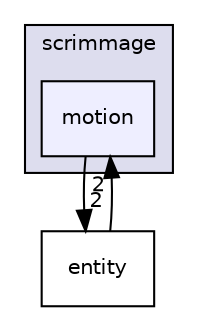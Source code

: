 digraph "/root/scrimmage/scrimmage/include/scrimmage/motion" {
  compound=true
  node [ fontsize="10", fontname="Helvetica"];
  edge [ labelfontsize="10", labelfontname="Helvetica"];
  subgraph clusterdir_ecf48bde53b2430882a9b9ec48e1b42d {
    graph [ bgcolor="#ddddee", pencolor="black", label="scrimmage" fontname="Helvetica", fontsize="10", URL="dir_ecf48bde53b2430882a9b9ec48e1b42d.html"]
  dir_225ac9950e75cf8b57b2a00ffecc8137 [shape=box, label="motion", style="filled", fillcolor="#eeeeff", pencolor="black", URL="dir_225ac9950e75cf8b57b2a00ffecc8137.html"];
  }
  dir_5ef164da32927a27aef05eae2283c928 [shape=box label="entity" URL="dir_5ef164da32927a27aef05eae2283c928.html"];
  dir_225ac9950e75cf8b57b2a00ffecc8137->dir_5ef164da32927a27aef05eae2283c928 [headlabel="2", labeldistance=1.5 headhref="dir_000012_000008.html"];
  dir_5ef164da32927a27aef05eae2283c928->dir_225ac9950e75cf8b57b2a00ffecc8137 [headlabel="2", labeldistance=1.5 headhref="dir_000008_000012.html"];
}
